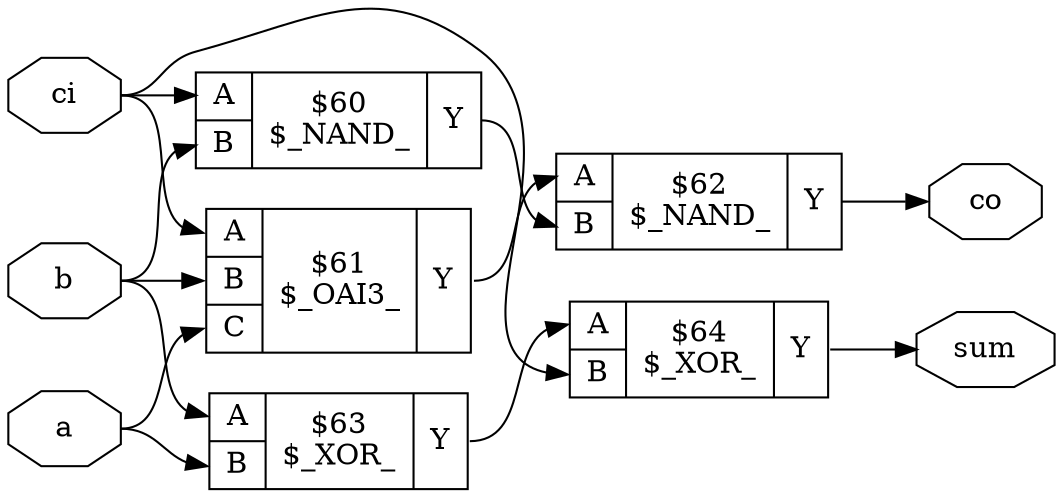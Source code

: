 digraph "fulladderB" {
rankdir="LR";
remincross=true;
n5 [ shape=octagon, label="a", color="black", fontcolor="black" ];
n6 [ shape=octagon, label="b", color="black", fontcolor="black" ];
n7 [ shape=octagon, label="ci", color="black", fontcolor="black" ];
n8 [ shape=octagon, label="co", color="black", fontcolor="black" ];
n9 [ shape=octagon, label="sum", color="black", fontcolor="black" ];
c13 [ shape=record, label="{{<p10> A|<p11> B}|$60\n$_NAND_|{<p12> Y}}" ];
c15 [ shape=record, label="{{<p10> A|<p11> B|<p14> C}|$61\n$_OAI3_|{<p12> Y}}" ];
c16 [ shape=record, label="{{<p10> A|<p11> B}|$62\n$_NAND_|{<p12> Y}}" ];
c17 [ shape=record, label="{{<p10> A|<p11> B}|$63\n$_XOR_|{<p12> Y}}" ];
c18 [ shape=record, label="{{<p10> A|<p11> B}|$64\n$_XOR_|{<p12> Y}}" ];
c13:p12:e -> c16:p11:w [color="black", label=""];
c15:p12:e -> c16:p10:w [color="black", label=""];
c17:p12:e -> c18:p10:w [color="black", label=""];
n5:e -> c15:p14:w [color="black", label=""];
n5:e -> c17:p11:w [color="black", label=""];
n6:e -> c13:p11:w [color="black", label=""];
n6:e -> c15:p11:w [color="black", label=""];
n6:e -> c17:p10:w [color="black", label=""];
n7:e -> c13:p10:w [color="black", label=""];
n7:e -> c15:p10:w [color="black", label=""];
n7:e -> c18:p11:w [color="black", label=""];
c16:p12:e -> n8:w [color="black", label=""];
c18:p12:e -> n9:w [color="black", label=""];
}
